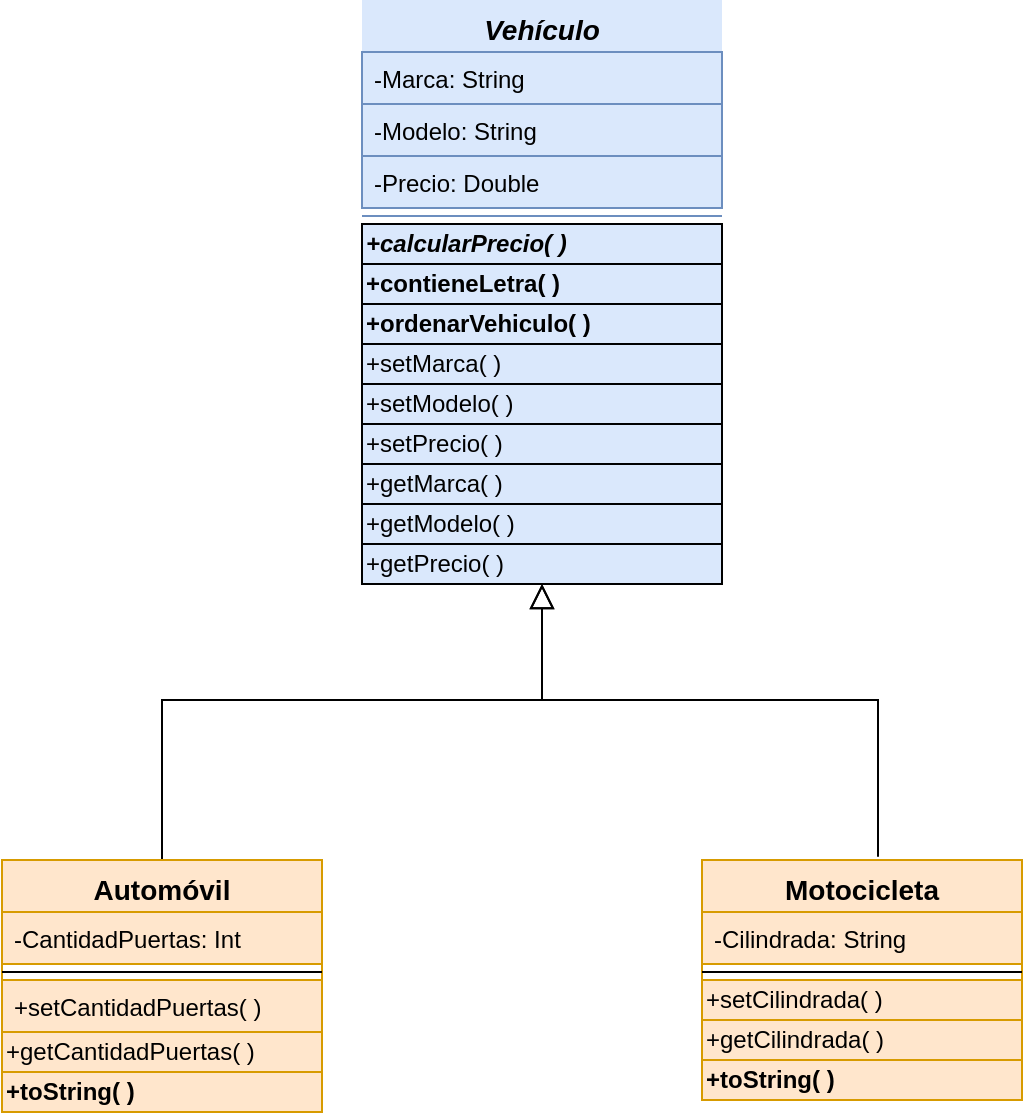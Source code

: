 <mxfile version="13.6.2" type="device"><diagram id="C5RBs43oDa-KdzZeNtuy" name="Page-1"><mxGraphModel dx="1086" dy="807" grid="1" gridSize="10" guides="1" tooltips="1" connect="1" arrows="1" fold="1" page="1" pageScale="1" pageWidth="827" pageHeight="1169" math="0" shadow="0"><root><mxCell id="WIyWlLk6GJQsqaUBKTNV-0"/><mxCell id="WIyWlLk6GJQsqaUBKTNV-1" parent="WIyWlLk6GJQsqaUBKTNV-0"/><mxCell id="zkfFHV4jXpPFQw0GAbJ--12" value="" style="endArrow=block;endSize=10;endFill=0;shadow=0;strokeWidth=1;rounded=0;edgeStyle=elbowEdgeStyle;elbow=vertical;" parent="WIyWlLk6GJQsqaUBKTNV-1" source="zkfFHV4jXpPFQw0GAbJ--6" target="zkfFHV4jXpPFQw0GAbJ--0" edge="1"><mxGeometry width="160" relative="1" as="geometry"><mxPoint x="200" y="203" as="sourcePoint"/><mxPoint x="200" y="203" as="targetPoint"/><Array as="points"><mxPoint x="330" y="380"/></Array></mxGeometry></mxCell><mxCell id="zkfFHV4jXpPFQw0GAbJ--16" value="" style="endArrow=block;endSize=10;endFill=0;shadow=0;strokeWidth=1;rounded=0;edgeStyle=elbowEdgeStyle;elbow=vertical;exitX=0.55;exitY=-0.014;exitDx=0;exitDy=0;exitPerimeter=0;" parent="WIyWlLk6GJQsqaUBKTNV-1" source="55GT_Jm3MVwTpDAYrvXA-0" target="zkfFHV4jXpPFQw0GAbJ--0" edge="1"><mxGeometry width="160" relative="1" as="geometry"><mxPoint x="410" y="360" as="sourcePoint"/><mxPoint x="310" y="271" as="targetPoint"/><Array as="points"><mxPoint x="560" y="380"/></Array></mxGeometry></mxCell><mxCell id="55GT_Jm3MVwTpDAYrvXA-0" value="Motocicleta" style="swimlane;fontStyle=1;align=center;verticalAlign=top;childLayout=stackLayout;horizontal=1;startSize=26;horizontalStack=0;resizeParent=1;resizeLast=0;collapsible=1;marginBottom=0;rounded=0;shadow=0;strokeWidth=1;fillColor=#ffe6cc;strokeColor=#d79b00;fontSize=14;" vertex="1" parent="WIyWlLk6GJQsqaUBKTNV-1"><mxGeometry x="510" y="460" width="160" height="120" as="geometry"><mxRectangle x="130" y="380" width="160" height="26" as="alternateBounds"/></mxGeometry></mxCell><mxCell id="55GT_Jm3MVwTpDAYrvXA-1" value="-Cilindrada: String" style="text;align=left;verticalAlign=top;spacingLeft=4;spacingRight=4;overflow=hidden;rotatable=0;points=[[0,0.5],[1,0.5]];portConstraint=eastwest;fillColor=#ffe6cc;strokeColor=#d79b00;" vertex="1" parent="55GT_Jm3MVwTpDAYrvXA-0"><mxGeometry y="26" width="160" height="26" as="geometry"/></mxCell><mxCell id="55GT_Jm3MVwTpDAYrvXA-3" value="" style="line;html=1;strokeWidth=1;align=left;verticalAlign=middle;spacingTop=-1;spacingLeft=3;spacingRight=3;rotatable=0;labelPosition=right;points=[];portConstraint=eastwest;" vertex="1" parent="55GT_Jm3MVwTpDAYrvXA-0"><mxGeometry y="52" width="160" height="8" as="geometry"/></mxCell><mxCell id="55GT_Jm3MVwTpDAYrvXA-9" value="+setCilindrada( )" style="text;html=1;strokeColor=#d79b00;fillColor=#ffe6cc;align=left;verticalAlign=middle;whiteSpace=wrap;rounded=0;" vertex="1" parent="55GT_Jm3MVwTpDAYrvXA-0"><mxGeometry y="60" width="160" height="20" as="geometry"/></mxCell><mxCell id="55GT_Jm3MVwTpDAYrvXA-22" value="+getCilindrada( )" style="text;html=1;strokeColor=#d79b00;fillColor=#ffe6cc;align=left;verticalAlign=middle;whiteSpace=wrap;rounded=0;" vertex="1" parent="55GT_Jm3MVwTpDAYrvXA-0"><mxGeometry y="80" width="160" height="20" as="geometry"/></mxCell><mxCell id="55GT_Jm3MVwTpDAYrvXA-23" value="&lt;b&gt;+toString( )&lt;/b&gt;" style="text;html=1;strokeColor=#d79b00;fillColor=#ffe6cc;align=left;verticalAlign=middle;whiteSpace=wrap;rounded=0;" vertex="1" parent="55GT_Jm3MVwTpDAYrvXA-0"><mxGeometry y="100" width="160" height="20" as="geometry"/></mxCell><mxCell id="zkfFHV4jXpPFQw0GAbJ--0" value="Vehículo" style="swimlane;fontStyle=3;align=center;verticalAlign=top;childLayout=stackLayout;horizontal=1;startSize=26;horizontalStack=0;resizeParent=1;resizeLast=0;collapsible=1;marginBottom=0;rounded=0;shadow=0;strokeWidth=1;swimlaneFillColor=#ffffff;fillColor=#dae8fc;glass=0;sketch=0;strokeColor=none;fontSize=14;" parent="WIyWlLk6GJQsqaUBKTNV-1" vertex="1"><mxGeometry x="340" y="30" width="180" height="292" as="geometry"><mxRectangle x="340" y="30" width="160" height="26" as="alternateBounds"/></mxGeometry></mxCell><mxCell id="zkfFHV4jXpPFQw0GAbJ--1" value="-Marca: String" style="text;align=left;verticalAlign=top;spacingLeft=4;spacingRight=4;overflow=hidden;rotatable=0;points=[[0,0.5],[1,0.5]];portConstraint=eastwest;fillColor=#dae8fc;strokeColor=#6c8ebf;rounded=0;glass=0;shadow=0;sketch=0;" parent="zkfFHV4jXpPFQw0GAbJ--0" vertex="1"><mxGeometry y="26" width="180" height="26" as="geometry"/></mxCell><mxCell id="zkfFHV4jXpPFQw0GAbJ--2" value="-Modelo: String" style="text;align=left;verticalAlign=top;spacingLeft=4;spacingRight=4;overflow=hidden;rotatable=0;points=[[0,0.5],[1,0.5]];portConstraint=eastwest;rounded=0;shadow=0;html=0;fillColor=#dae8fc;strokeColor=#6c8ebf;glass=0;" parent="zkfFHV4jXpPFQw0GAbJ--0" vertex="1"><mxGeometry y="52" width="180" height="26" as="geometry"/></mxCell><mxCell id="zkfFHV4jXpPFQw0GAbJ--3" value="-Precio: Double" style="text;align=left;verticalAlign=top;spacingLeft=4;spacingRight=4;overflow=hidden;rotatable=0;points=[[0,0.5],[1,0.5]];portConstraint=eastwest;rounded=0;shadow=0;html=0;fillColor=#dae8fc;strokeColor=#6c8ebf;glass=0;" parent="zkfFHV4jXpPFQw0GAbJ--0" vertex="1"><mxGeometry y="78" width="180" height="26" as="geometry"/></mxCell><mxCell id="zkfFHV4jXpPFQw0GAbJ--4" value="" style="line;html=1;strokeWidth=1;align=left;verticalAlign=middle;spacingTop=-1;spacingLeft=3;spacingRight=3;rotatable=0;labelPosition=right;points=[];portConstraint=eastwest;fillColor=#dae8fc;strokeColor=#6c8ebf;" parent="zkfFHV4jXpPFQw0GAbJ--0" vertex="1"><mxGeometry y="104" width="180" height="8" as="geometry"/></mxCell><mxCell id="55GT_Jm3MVwTpDAYrvXA-10" value="&lt;i&gt;&lt;b&gt;+calcularPrecio( )&lt;/b&gt;&lt;/i&gt;" style="text;html=1;fillColor=#dae8fc;align=left;verticalAlign=middle;whiteSpace=wrap;rounded=0;strokeColor=#000000;" vertex="1" parent="zkfFHV4jXpPFQw0GAbJ--0"><mxGeometry y="112" width="180" height="20" as="geometry"/></mxCell><mxCell id="55GT_Jm3MVwTpDAYrvXA-11" value="&lt;b&gt;+contieneLetra( )&lt;/b&gt;" style="text;html=1;fillColor=#dae8fc;align=left;verticalAlign=middle;whiteSpace=wrap;rounded=0;strokeColor=#000000;" vertex="1" parent="zkfFHV4jXpPFQw0GAbJ--0"><mxGeometry y="132" width="180" height="20" as="geometry"/></mxCell><mxCell id="55GT_Jm3MVwTpDAYrvXA-12" value="&lt;b&gt;+ordenarVehiculo( )&lt;/b&gt;" style="text;html=1;fillColor=#dae8fc;align=left;verticalAlign=middle;whiteSpace=wrap;rounded=0;strokeColor=#000000;" vertex="1" parent="zkfFHV4jXpPFQw0GAbJ--0"><mxGeometry y="152" width="180" height="20" as="geometry"/></mxCell><mxCell id="55GT_Jm3MVwTpDAYrvXA-13" value="+setMarca( )" style="text;html=1;align=left;verticalAlign=middle;whiteSpace=wrap;rounded=0;fillColor=#dae8fc;strokeColor=#000000;" vertex="1" parent="zkfFHV4jXpPFQw0GAbJ--0"><mxGeometry y="172" width="180" height="20" as="geometry"/></mxCell><mxCell id="55GT_Jm3MVwTpDAYrvXA-14" value="+setModelo( )" style="text;html=1;fillColor=#dae8fc;align=left;verticalAlign=middle;whiteSpace=wrap;rounded=0;strokeColor=#000000;" vertex="1" parent="zkfFHV4jXpPFQw0GAbJ--0"><mxGeometry y="192" width="180" height="20" as="geometry"/></mxCell><mxCell id="55GT_Jm3MVwTpDAYrvXA-15" value="+setPrecio( )" style="text;html=1;fillColor=#dae8fc;align=left;verticalAlign=middle;whiteSpace=wrap;rounded=0;shadow=0;strokeColor=#000000;" vertex="1" parent="zkfFHV4jXpPFQw0GAbJ--0"><mxGeometry y="212" width="180" height="20" as="geometry"/></mxCell><mxCell id="55GT_Jm3MVwTpDAYrvXA-17" value="+getMarca( )" style="text;html=1;fillColor=#dae8fc;align=left;verticalAlign=middle;whiteSpace=wrap;rounded=0;strokeColor=#000000;" vertex="1" parent="zkfFHV4jXpPFQw0GAbJ--0"><mxGeometry y="232" width="180" height="20" as="geometry"/></mxCell><mxCell id="55GT_Jm3MVwTpDAYrvXA-18" value="+getModelo( )" style="text;html=1;fillColor=#dae8fc;align=left;verticalAlign=middle;whiteSpace=wrap;rounded=0;strokeColor=#000000;" vertex="1" parent="zkfFHV4jXpPFQw0GAbJ--0"><mxGeometry y="252" width="180" height="20" as="geometry"/></mxCell><mxCell id="55GT_Jm3MVwTpDAYrvXA-19" value="+getPrecio( )" style="text;html=1;fillColor=#dae8fc;align=left;verticalAlign=middle;whiteSpace=wrap;rounded=0;strokeColor=#000000;" vertex="1" parent="zkfFHV4jXpPFQw0GAbJ--0"><mxGeometry y="272" width="180" height="20" as="geometry"/></mxCell><mxCell id="zkfFHV4jXpPFQw0GAbJ--6" value="Automóvil" style="swimlane;fontStyle=1;align=center;verticalAlign=top;childLayout=stackLayout;horizontal=1;startSize=26;horizontalStack=0;resizeParent=1;resizeLast=0;collapsible=1;marginBottom=0;rounded=0;shadow=0;strokeWidth=1;fillColor=#ffe6cc;strokeColor=#d79b00;fontSize=14;" parent="WIyWlLk6GJQsqaUBKTNV-1" vertex="1"><mxGeometry x="160" y="460" width="160" height="126" as="geometry"><mxRectangle x="130" y="380" width="160" height="26" as="alternateBounds"/></mxGeometry></mxCell><mxCell id="zkfFHV4jXpPFQw0GAbJ--7" value="-CantidadPuertas: Int" style="text;align=left;verticalAlign=top;spacingLeft=4;spacingRight=4;overflow=hidden;rotatable=0;points=[[0,0.5],[1,0.5]];portConstraint=eastwest;fillColor=#ffe6cc;strokeColor=#d79b00;" parent="zkfFHV4jXpPFQw0GAbJ--6" vertex="1"><mxGeometry y="26" width="160" height="26" as="geometry"/></mxCell><mxCell id="zkfFHV4jXpPFQw0GAbJ--9" value="" style="line;html=1;strokeWidth=1;align=left;verticalAlign=middle;spacingTop=-1;spacingLeft=3;spacingRight=3;rotatable=0;labelPosition=right;points=[];portConstraint=eastwest;" parent="zkfFHV4jXpPFQw0GAbJ--6" vertex="1"><mxGeometry y="52" width="160" height="8" as="geometry"/></mxCell><mxCell id="zkfFHV4jXpPFQw0GAbJ--10" value="+setCantidadPuertas( )" style="text;align=left;verticalAlign=top;spacingLeft=4;spacingRight=4;overflow=hidden;rotatable=0;points=[[0,0.5],[1,0.5]];portConstraint=eastwest;fontStyle=0;fillColor=#ffe6cc;strokeColor=#d79b00;" parent="zkfFHV4jXpPFQw0GAbJ--6" vertex="1"><mxGeometry y="60" width="160" height="26" as="geometry"/></mxCell><mxCell id="55GT_Jm3MVwTpDAYrvXA-20" value="+getCantidadPuertas( )" style="text;html=1;strokeColor=#d79b00;fillColor=#ffe6cc;align=left;verticalAlign=middle;whiteSpace=wrap;rounded=0;" vertex="1" parent="zkfFHV4jXpPFQw0GAbJ--6"><mxGeometry y="86" width="160" height="20" as="geometry"/></mxCell><mxCell id="55GT_Jm3MVwTpDAYrvXA-21" value="&lt;b&gt;+toString( )&lt;/b&gt;" style="text;html=1;strokeColor=#d79b00;fillColor=#ffe6cc;align=left;verticalAlign=middle;whiteSpace=wrap;rounded=0;" vertex="1" parent="zkfFHV4jXpPFQw0GAbJ--6"><mxGeometry y="106" width="160" height="20" as="geometry"/></mxCell></root></mxGraphModel></diagram></mxfile>